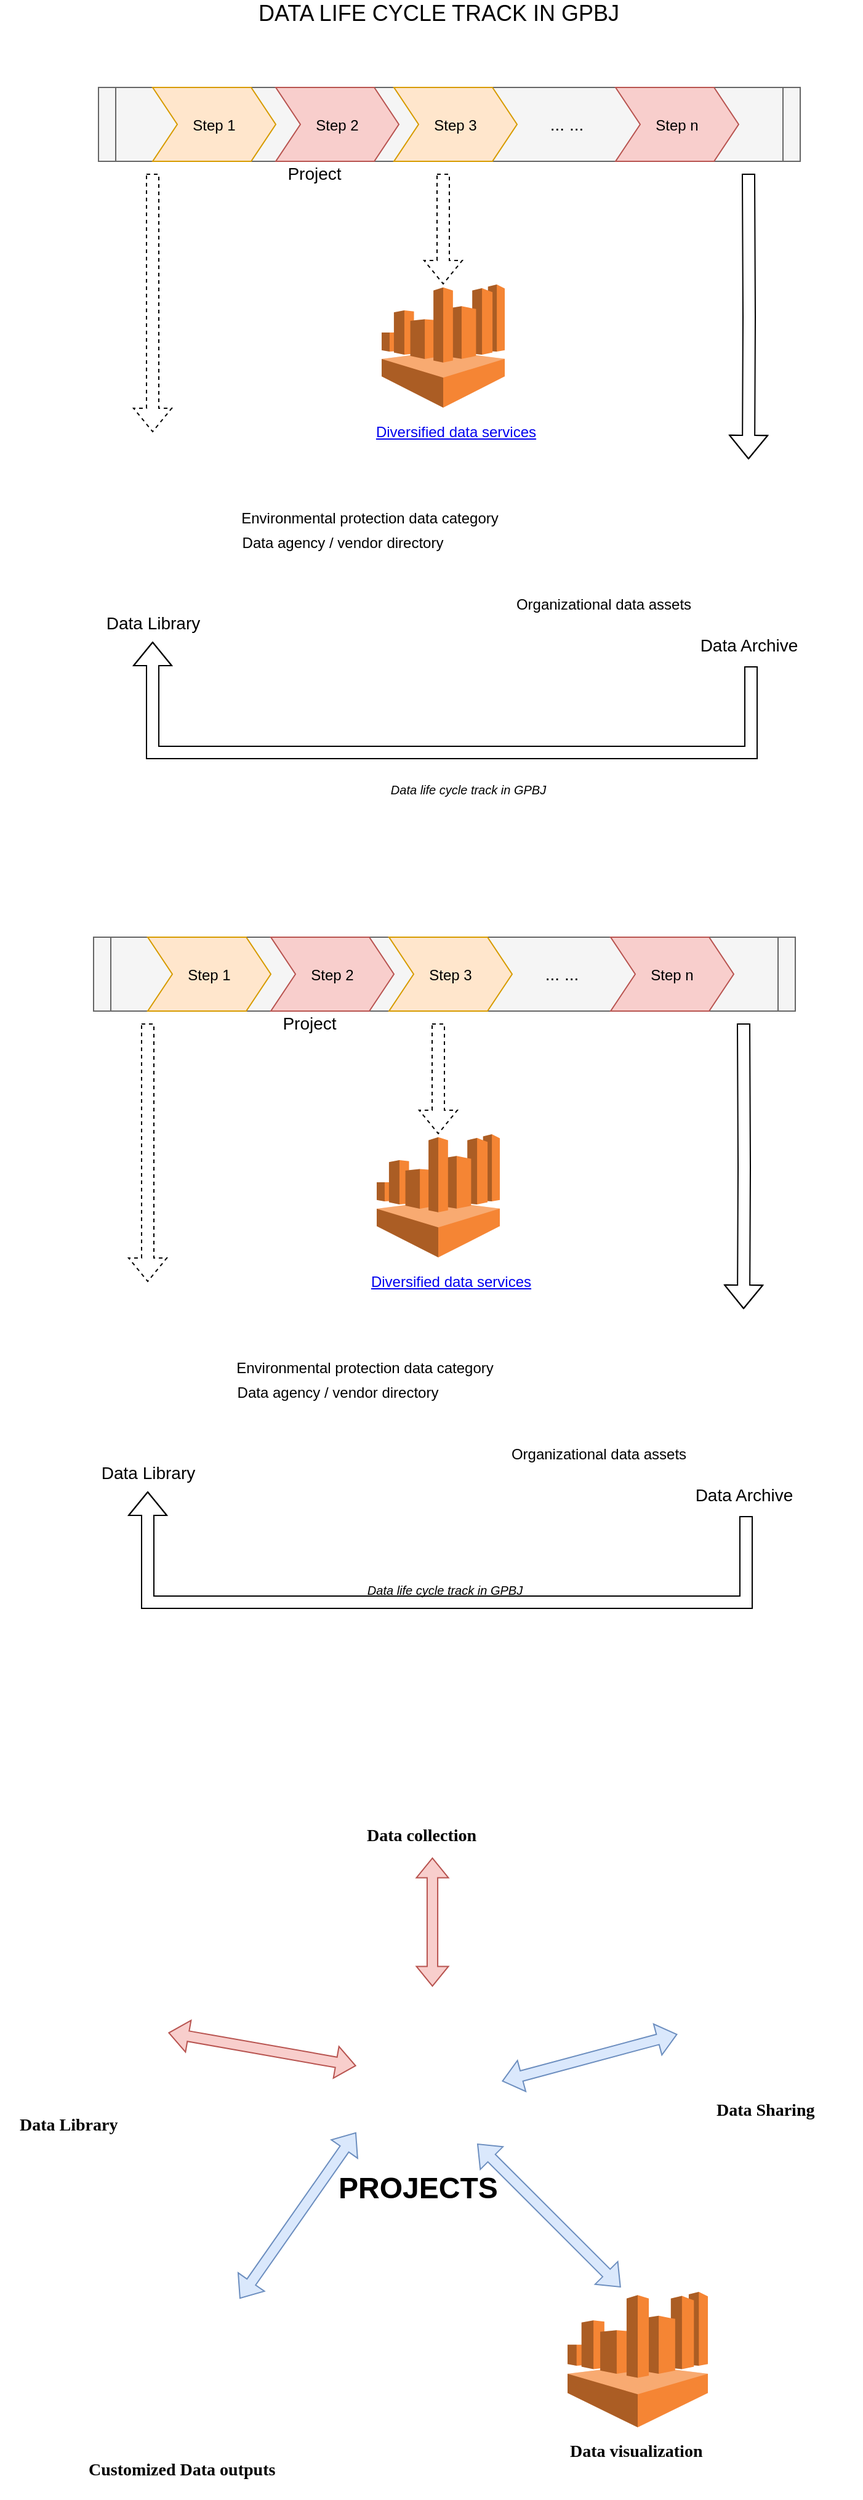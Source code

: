 <mxfile version="15.0.3" type="github">
  <diagram id="zkmIKnFzEqQbSLsd3OjC" name="Page-1">
    <mxGraphModel dx="1186" dy="707" grid="1" gridSize="10" guides="1" tooltips="1" connect="1" arrows="1" fold="1" page="1" pageScale="1" pageWidth="827" pageHeight="1169" math="0" shadow="0">
      <root>
        <mxCell id="0" />
        <mxCell id="1" parent="0" />
        <mxCell id="6U7_e6E1dN6NbGg3FLzw-45" value="&lt;font style=&quot;font-size: 18px&quot;&gt;DATA LIFE CYCLE TRACK IN GPBJ&lt;/font&gt;" style="text;html=1;align=center;verticalAlign=middle;resizable=0;points=[];autosize=1;strokeColor=none;" vertex="1" parent="1">
          <mxGeometry x="251" y="40" width="310" height="20" as="geometry" />
        </mxCell>
        <mxCell id="6U7_e6E1dN6NbGg3FLzw-52" value="" style="group" vertex="1" connectable="0" parent="1">
          <mxGeometry x="110" y="110" width="616" height="580" as="geometry" />
        </mxCell>
        <mxCell id="6U7_e6E1dN6NbGg3FLzw-50" value="&lt;font style=&quot;font-size: 10px&quot;&gt;&lt;i&gt;Data life cycle track in GPBJ&lt;/i&gt;&lt;/font&gt;" style="text;html=1;align=center;verticalAlign=middle;resizable=0;points=[];autosize=1;strokeColor=none;" vertex="1" parent="6U7_e6E1dN6NbGg3FLzw-52">
          <mxGeometry x="235" y="560" width="170" height="20" as="geometry" />
        </mxCell>
        <mxCell id="6U7_e6E1dN6NbGg3FLzw-2" value="&lt;font style=&quot;font-size: 14px&quot;&gt;Data Library&lt;/font&gt;" style="shape=image;html=1;verticalAlign=top;verticalLabelPosition=bottom;labelBackgroundColor=#ffffff;imageAspect=0;aspect=fixed;image=https://cdn2.iconfinder.com/data/icons/circle-icons-1/64/bookshelf-128.png" vertex="1" parent="6U7_e6E1dN6NbGg3FLzw-52">
          <mxGeometry y="292" width="128" height="128" as="geometry" />
        </mxCell>
        <mxCell id="6U7_e6E1dN6NbGg3FLzw-11" style="edgeStyle=orthogonalEdgeStyle;rounded=0;orthogonalLoop=1;jettySize=auto;html=1;shape=flexArrow;" edge="1" parent="6U7_e6E1dN6NbGg3FLzw-52">
          <mxGeometry y="-30" as="geometry">
            <mxPoint x="550" y="470" as="sourcePoint" />
            <mxPoint x="64" y="450" as="targetPoint" />
            <Array as="points">
              <mxPoint x="550" y="540" />
              <mxPoint x="64" y="540" />
            </Array>
          </mxGeometry>
        </mxCell>
        <mxCell id="6U7_e6E1dN6NbGg3FLzw-7" value="&lt;font style=&quot;font-size: 14px&quot;&gt;Data Archive&lt;/font&gt;" style="shape=image;html=1;verticalAlign=top;verticalLabelPosition=bottom;labelBackgroundColor=#ffffff;imageAspect=0;aspect=fixed;image=https://cdn3.iconfinder.com/data/icons/tiny-line/48/Line_ui_icons_Svg-13-128.png" vertex="1" parent="6U7_e6E1dN6NbGg3FLzw-52">
          <mxGeometry x="480" y="302" width="136" height="136" as="geometry" />
        </mxCell>
        <mxCell id="6U7_e6E1dN6NbGg3FLzw-15" value="Environmental protection data category" style="text;html=1;align=center;verticalAlign=middle;resizable=0;points=[];autosize=1;strokeColor=none;" vertex="1" parent="6U7_e6E1dN6NbGg3FLzw-52">
          <mxGeometry x="130" y="340" width="220" height="20" as="geometry" />
        </mxCell>
        <mxCell id="6U7_e6E1dN6NbGg3FLzw-16" value="Data agency / vendor directory" style="text;html=1;align=center;verticalAlign=middle;resizable=0;points=[];autosize=1;strokeColor=none;" vertex="1" parent="6U7_e6E1dN6NbGg3FLzw-52">
          <mxGeometry x="128" y="360" width="180" height="20" as="geometry" />
        </mxCell>
        <mxCell id="6U7_e6E1dN6NbGg3FLzw-19" value="Organizational&amp;nbsp;data assets" style="text;html=1;align=center;verticalAlign=middle;resizable=0;points=[];autosize=1;strokeColor=none;" vertex="1" parent="6U7_e6E1dN6NbGg3FLzw-52">
          <mxGeometry x="350" y="410" width="160" height="20" as="geometry" />
        </mxCell>
        <mxCell id="6U7_e6E1dN6NbGg3FLzw-24" value="" style="outlineConnect=0;dashed=0;verticalLabelPosition=bottom;verticalAlign=top;align=center;html=1;shape=mxgraph.aws3.athena;fillColor=#F58534;gradientColor=none;" vertex="1" parent="6U7_e6E1dN6NbGg3FLzw-52">
          <mxGeometry x="250" y="160" width="100" height="100" as="geometry" />
        </mxCell>
        <mxCell id="6U7_e6E1dN6NbGg3FLzw-35" value="" style="group" vertex="1" connectable="0" parent="6U7_e6E1dN6NbGg3FLzw-52">
          <mxGeometry x="20" width="570" height="90" as="geometry" />
        </mxCell>
        <mxCell id="6U7_e6E1dN6NbGg3FLzw-29" value="&lt;hr&gt;" style="shape=process;whiteSpace=wrap;html=1;backgroundOutline=1;size=0.024;fillColor=#f5f5f5;strokeColor=#666666;fontColor=#333333;" vertex="1" parent="6U7_e6E1dN6NbGg3FLzw-35">
          <mxGeometry width="570" height="60" as="geometry" />
        </mxCell>
        <mxCell id="6U7_e6E1dN6NbGg3FLzw-27" value="Step 2" style="shape=step;perimeter=stepPerimeter;fixedSize=1;points=[];fillColor=#f8cecc;strokeColor=#b85450;" vertex="1" parent="6U7_e6E1dN6NbGg3FLzw-35">
          <mxGeometry x="144" width="100" height="60" as="geometry" />
        </mxCell>
        <mxCell id="6U7_e6E1dN6NbGg3FLzw-28" value="Step 3" style="shape=step;perimeter=stepPerimeter;fixedSize=1;points=[];fillColor=#ffe6cc;strokeColor=#d79b00;" vertex="1" parent="6U7_e6E1dN6NbGg3FLzw-35">
          <mxGeometry x="240" width="100" height="60" as="geometry" />
        </mxCell>
        <mxCell id="6U7_e6E1dN6NbGg3FLzw-26" value="Step 1" style="shape=step;perimeter=stepPerimeter;fixedSize=1;points=[];fillColor=#ffe6cc;strokeColor=#d79b00;" vertex="1" parent="6U7_e6E1dN6NbGg3FLzw-35">
          <mxGeometry x="44" width="100" height="60" as="geometry" />
        </mxCell>
        <mxCell id="6U7_e6E1dN6NbGg3FLzw-32" value="Step n" style="shape=step;perimeter=stepPerimeter;fixedSize=1;points=[];fillColor=#f8cecc;strokeColor=#b85450;" vertex="1" parent="6U7_e6E1dN6NbGg3FLzw-35">
          <mxGeometry x="420" width="100" height="60" as="geometry" />
        </mxCell>
        <mxCell id="6U7_e6E1dN6NbGg3FLzw-34" value="&lt;span style=&quot;font-size: 14px&quot;&gt;... ...&lt;/span&gt;" style="text;html=1;align=center;verticalAlign=middle;resizable=0;points=[];autosize=1;strokeColor=none;" vertex="1" parent="6U7_e6E1dN6NbGg3FLzw-35">
          <mxGeometry x="360" y="20" width="40" height="20" as="geometry" />
        </mxCell>
        <mxCell id="6U7_e6E1dN6NbGg3FLzw-33" value="&lt;font style=&quot;font-size: 14px&quot;&gt;Project&lt;/font&gt;" style="text;html=1;align=center;verticalAlign=middle;resizable=0;points=[];autosize=1;strokeColor=none;" vertex="1" parent="6U7_e6E1dN6NbGg3FLzw-35">
          <mxGeometry x="145" y="60" width="60" height="20" as="geometry" />
        </mxCell>
        <mxCell id="6U7_e6E1dN6NbGg3FLzw-36" style="edgeStyle=orthogonalEdgeStyle;shape=flexArrow;rounded=0;orthogonalLoop=1;jettySize=auto;html=1;dashed=1;" edge="1" parent="6U7_e6E1dN6NbGg3FLzw-52">
          <mxGeometry y="-30" as="geometry">
            <mxPoint x="64" y="70" as="sourcePoint" />
            <mxPoint x="64" y="280" as="targetPoint" />
          </mxGeometry>
        </mxCell>
        <mxCell id="6U7_e6E1dN6NbGg3FLzw-37" style="edgeStyle=orthogonalEdgeStyle;shape=flexArrow;rounded=0;orthogonalLoop=1;jettySize=auto;html=1;dashed=1;" edge="1" parent="6U7_e6E1dN6NbGg3FLzw-52">
          <mxGeometry y="-30" as="geometry">
            <mxPoint x="300" y="160" as="targetPoint" />
            <mxPoint x="300" y="70" as="sourcePoint" />
          </mxGeometry>
        </mxCell>
        <mxCell id="6U7_e6E1dN6NbGg3FLzw-38" style="edgeStyle=orthogonalEdgeStyle;shape=flexArrow;rounded=0;orthogonalLoop=1;jettySize=auto;html=1;entryX=0.5;entryY=0;entryDx=0;entryDy=0;" edge="1" parent="6U7_e6E1dN6NbGg3FLzw-52" target="6U7_e6E1dN6NbGg3FLzw-7">
          <mxGeometry y="-30" as="geometry">
            <mxPoint x="548" y="70" as="sourcePoint" />
            <mxPoint x="548" y="280" as="targetPoint" />
            <Array as="points" />
          </mxGeometry>
        </mxCell>
        <mxCell id="6U7_e6E1dN6NbGg3FLzw-42" value="&lt;a href=&quot;https://docs.google.com/presentation/d/1YoFQUNnY-ttapzGn_OSeDuXybQVhfdfpJ-wl9cuHFGc/edit?usp=sharing&quot;&gt;Diversified data services&lt;/a&gt;" style="text;html=1;align=center;verticalAlign=middle;resizable=0;points=[];autosize=1;strokeColor=none;" vertex="1" parent="6U7_e6E1dN6NbGg3FLzw-52">
          <mxGeometry x="235" y="270" width="150" height="20" as="geometry" />
        </mxCell>
        <mxCell id="6U7_e6E1dN6NbGg3FLzw-55" value="&lt;font style=&quot;font-size: 10px&quot;&gt;&lt;i&gt;Data life cycle track in GPBJ&lt;/i&gt;&lt;/font&gt;" style="text;html=1;align=center;verticalAlign=middle;resizable=0;points=[];autosize=1;strokeColor=none;" vertex="1" parent="1">
          <mxGeometry x="326" y="1320" width="170" height="20" as="geometry" />
        </mxCell>
        <mxCell id="6U7_e6E1dN6NbGg3FLzw-56" value="&lt;font style=&quot;font-size: 14px&quot;&gt;Data Library&lt;/font&gt;" style="shape=image;html=1;verticalAlign=top;verticalLabelPosition=bottom;labelBackgroundColor=#ffffff;imageAspect=0;aspect=fixed;image=https://cdn2.iconfinder.com/data/icons/circle-icons-1/64/bookshelf-128.png" vertex="1" parent="1">
          <mxGeometry x="106" y="1092" width="128" height="128" as="geometry" />
        </mxCell>
        <mxCell id="6U7_e6E1dN6NbGg3FLzw-57" style="edgeStyle=orthogonalEdgeStyle;rounded=0;orthogonalLoop=1;jettySize=auto;html=1;shape=flexArrow;" edge="1" parent="1">
          <mxGeometry x="106" y="770" as="geometry">
            <mxPoint x="656" y="1270" as="sourcePoint" />
            <mxPoint x="170" y="1250" as="targetPoint" />
            <Array as="points">
              <mxPoint x="656" y="1340" />
              <mxPoint x="170" y="1340" />
            </Array>
          </mxGeometry>
        </mxCell>
        <mxCell id="6U7_e6E1dN6NbGg3FLzw-58" value="&lt;font style=&quot;font-size: 14px&quot;&gt;Data Archive&lt;/font&gt;" style="shape=image;html=1;verticalAlign=top;verticalLabelPosition=bottom;labelBackgroundColor=#ffffff;imageAspect=0;aspect=fixed;image=https://cdn3.iconfinder.com/data/icons/tiny-line/48/Line_ui_icons_Svg-13-128.png" vertex="1" parent="1">
          <mxGeometry x="586" y="1102" width="136" height="136" as="geometry" />
        </mxCell>
        <mxCell id="6U7_e6E1dN6NbGg3FLzw-59" value="Environmental protection data category" style="text;html=1;align=center;verticalAlign=middle;resizable=0;points=[];autosize=1;strokeColor=none;" vertex="1" parent="1">
          <mxGeometry x="236" y="1140" width="220" height="20" as="geometry" />
        </mxCell>
        <mxCell id="6U7_e6E1dN6NbGg3FLzw-60" value="Data agency / vendor directory" style="text;html=1;align=center;verticalAlign=middle;resizable=0;points=[];autosize=1;strokeColor=none;" vertex="1" parent="1">
          <mxGeometry x="234" y="1160" width="180" height="20" as="geometry" />
        </mxCell>
        <mxCell id="6U7_e6E1dN6NbGg3FLzw-61" value="Organizational&amp;nbsp;data assets" style="text;html=1;align=center;verticalAlign=middle;resizable=0;points=[];autosize=1;strokeColor=none;" vertex="1" parent="1">
          <mxGeometry x="456" y="1210" width="160" height="20" as="geometry" />
        </mxCell>
        <mxCell id="6U7_e6E1dN6NbGg3FLzw-62" value="" style="outlineConnect=0;dashed=0;verticalLabelPosition=bottom;verticalAlign=top;align=center;html=1;shape=mxgraph.aws3.athena;fillColor=#F58534;gradientColor=none;" vertex="1" parent="1">
          <mxGeometry x="356" y="960" width="100" height="100" as="geometry" />
        </mxCell>
        <mxCell id="6U7_e6E1dN6NbGg3FLzw-63" value="" style="group" vertex="1" connectable="0" parent="1">
          <mxGeometry x="126" y="800" width="570" height="90" as="geometry" />
        </mxCell>
        <mxCell id="6U7_e6E1dN6NbGg3FLzw-64" value="&lt;hr&gt;" style="shape=process;whiteSpace=wrap;html=1;backgroundOutline=1;size=0.024;fillColor=#f5f5f5;strokeColor=#666666;fontColor=#333333;" vertex="1" parent="6U7_e6E1dN6NbGg3FLzw-63">
          <mxGeometry width="570" height="60" as="geometry" />
        </mxCell>
        <mxCell id="6U7_e6E1dN6NbGg3FLzw-65" value="Step 2" style="shape=step;perimeter=stepPerimeter;fixedSize=1;points=[];fillColor=#f8cecc;strokeColor=#b85450;" vertex="1" parent="6U7_e6E1dN6NbGg3FLzw-63">
          <mxGeometry x="144" width="100" height="60" as="geometry" />
        </mxCell>
        <mxCell id="6U7_e6E1dN6NbGg3FLzw-66" value="Step 3" style="shape=step;perimeter=stepPerimeter;fixedSize=1;points=[];fillColor=#ffe6cc;strokeColor=#d79b00;" vertex="1" parent="6U7_e6E1dN6NbGg3FLzw-63">
          <mxGeometry x="240" width="100" height="60" as="geometry" />
        </mxCell>
        <mxCell id="6U7_e6E1dN6NbGg3FLzw-67" value="Step 1" style="shape=step;perimeter=stepPerimeter;fixedSize=1;points=[];fillColor=#ffe6cc;strokeColor=#d79b00;" vertex="1" parent="6U7_e6E1dN6NbGg3FLzw-63">
          <mxGeometry x="44" width="100" height="60" as="geometry" />
        </mxCell>
        <mxCell id="6U7_e6E1dN6NbGg3FLzw-68" value="Step n" style="shape=step;perimeter=stepPerimeter;fixedSize=1;points=[];fillColor=#f8cecc;strokeColor=#b85450;" vertex="1" parent="6U7_e6E1dN6NbGg3FLzw-63">
          <mxGeometry x="420" width="100" height="60" as="geometry" />
        </mxCell>
        <mxCell id="6U7_e6E1dN6NbGg3FLzw-69" value="&lt;span style=&quot;font-size: 14px&quot;&gt;... ...&lt;/span&gt;" style="text;html=1;align=center;verticalAlign=middle;resizable=0;points=[];autosize=1;strokeColor=none;" vertex="1" parent="6U7_e6E1dN6NbGg3FLzw-63">
          <mxGeometry x="360" y="20" width="40" height="20" as="geometry" />
        </mxCell>
        <mxCell id="6U7_e6E1dN6NbGg3FLzw-70" value="&lt;font style=&quot;font-size: 14px&quot;&gt;Project&lt;/font&gt;" style="text;html=1;align=center;verticalAlign=middle;resizable=0;points=[];autosize=1;strokeColor=none;" vertex="1" parent="6U7_e6E1dN6NbGg3FLzw-63">
          <mxGeometry x="145" y="60" width="60" height="20" as="geometry" />
        </mxCell>
        <mxCell id="6U7_e6E1dN6NbGg3FLzw-71" style="edgeStyle=orthogonalEdgeStyle;shape=flexArrow;rounded=0;orthogonalLoop=1;jettySize=auto;html=1;dashed=1;" edge="1" parent="1">
          <mxGeometry x="106" y="770" as="geometry">
            <mxPoint x="170" y="870" as="sourcePoint" />
            <mxPoint x="170" y="1080" as="targetPoint" />
          </mxGeometry>
        </mxCell>
        <mxCell id="6U7_e6E1dN6NbGg3FLzw-72" style="edgeStyle=orthogonalEdgeStyle;shape=flexArrow;rounded=0;orthogonalLoop=1;jettySize=auto;html=1;dashed=1;" edge="1" parent="1">
          <mxGeometry x="106" y="770" as="geometry">
            <mxPoint x="406" y="960" as="targetPoint" />
            <mxPoint x="406" y="870" as="sourcePoint" />
          </mxGeometry>
        </mxCell>
        <mxCell id="6U7_e6E1dN6NbGg3FLzw-73" style="edgeStyle=orthogonalEdgeStyle;shape=flexArrow;rounded=0;orthogonalLoop=1;jettySize=auto;html=1;entryX=0.5;entryY=0;entryDx=0;entryDy=0;" edge="1" parent="1" target="6U7_e6E1dN6NbGg3FLzw-58">
          <mxGeometry x="106" y="770" as="geometry">
            <mxPoint x="654" y="870" as="sourcePoint" />
            <mxPoint x="654" y="1080" as="targetPoint" />
            <Array as="points" />
          </mxGeometry>
        </mxCell>
        <mxCell id="6U7_e6E1dN6NbGg3FLzw-74" value="&lt;a href=&quot;https://docs.google.com/presentation/d/1YoFQUNnY-ttapzGn_OSeDuXybQVhfdfpJ-wl9cuHFGc/edit?usp=sharing&quot;&gt;Diversified data services&lt;/a&gt;" style="text;html=1;align=center;verticalAlign=middle;resizable=0;points=[];autosize=1;strokeColor=none;" vertex="1" parent="1">
          <mxGeometry x="341" y="1070" width="150" height="20" as="geometry" />
        </mxCell>
        <mxCell id="6U7_e6E1dN6NbGg3FLzw-119" value="" style="group" vertex="1" connectable="0" parent="1">
          <mxGeometry x="50" y="1390" width="700" height="670" as="geometry" />
        </mxCell>
        <mxCell id="6U7_e6E1dN6NbGg3FLzw-75" value="&lt;font style=&quot;font-size: 14px&quot;&gt;&lt;br&gt;&lt;/font&gt;" style="shape=image;html=1;verticalAlign=top;verticalLabelPosition=bottom;labelBackgroundColor=#ffffff;imageAspect=0;aspect=fixed;image=https://cdn2.iconfinder.com/data/icons/circle-icons-1/64/bookshelf-128.png" vertex="1" parent="6U7_e6E1dN6NbGg3FLzw-119">
          <mxGeometry y="229" width="128" height="128" as="geometry" />
        </mxCell>
        <mxCell id="6U7_e6E1dN6NbGg3FLzw-76" value="&lt;font face=&quot;Comic Sans MS&quot; style=&quot;font-size: 14px&quot;&gt;&lt;b&gt;Data Library&lt;/b&gt;&lt;br&gt;&lt;div&gt;&lt;br&gt;&lt;/div&gt;&lt;/font&gt;" style="text;html=1;align=left;verticalAlign=middle;resizable=0;points=[];autosize=1;strokeColor=none;" vertex="1" parent="6U7_e6E1dN6NbGg3FLzw-119">
          <mxGeometry x="14" y="368" width="100" height="30" as="geometry" />
        </mxCell>
        <mxCell id="6U7_e6E1dN6NbGg3FLzw-79" value="" style="shape=image;html=1;verticalAlign=top;verticalLabelPosition=bottom;labelBackgroundColor=#ffffff;imageAspect=0;aspect=fixed;image=https://cdn3.iconfinder.com/data/icons/tiny-line/48/Line_ui_icons_Svg-13-128.png" vertex="1" parent="6U7_e6E1dN6NbGg3FLzw-119">
          <mxGeometry x="280" width="136" height="136" as="geometry" />
        </mxCell>
        <mxCell id="6U7_e6E1dN6NbGg3FLzw-80" value="" style="outlineConnect=0;dashed=0;verticalLabelPosition=bottom;verticalAlign=top;align=center;html=1;shape=mxgraph.aws3.athena;fillColor=#F58534;gradientColor=none;" vertex="1" parent="6U7_e6E1dN6NbGg3FLzw-119">
          <mxGeometry x="461" y="510" width="114" height="110" as="geometry" />
        </mxCell>
        <mxCell id="6U7_e6E1dN6NbGg3FLzw-81" value="&lt;font face=&quot;Comic Sans MS&quot;&gt;&lt;span style=&quot;font-size: 14px&quot;&gt;&lt;b&gt;Data visualization&lt;/b&gt;&lt;/span&gt;&lt;/font&gt;" style="text;html=1;align=left;verticalAlign=middle;resizable=0;points=[];autosize=1;strokeColor=none;" vertex="1" parent="6U7_e6E1dN6NbGg3FLzw-119">
          <mxGeometry x="461" y="630" width="130" height="20" as="geometry" />
        </mxCell>
        <mxCell id="6U7_e6E1dN6NbGg3FLzw-82" value="&lt;font face=&quot;Comic Sans MS&quot;&gt;&lt;span style=&quot;font-size: 14px&quot;&gt;&lt;b&gt;Data collection&lt;/b&gt;&lt;/span&gt;&lt;/font&gt;" style="text;html=1;align=left;verticalAlign=middle;resizable=0;points=[];autosize=1;strokeColor=none;" vertex="1" parent="6U7_e6E1dN6NbGg3FLzw-119">
          <mxGeometry x="296" y="130" width="120" height="20" as="geometry" />
        </mxCell>
        <mxCell id="6U7_e6E1dN6NbGg3FLzw-83" value="&lt;b style=&quot;font-weight: normal&quot; id=&quot;docs-internal-guid-97d29781-7fff-4beb-a0e9-3e6312c140cb&quot;&gt;&lt;span style=&quot;background-color: transparent ; font-weight: 700 ; font-style: normal ; font-variant: normal ; text-decoration: none ; vertical-align: baseline&quot;&gt;&lt;font style=&quot;font-size: 14px&quot; face=&quot;Comic Sans MS&quot;&gt;Customized Data outputs&lt;br&gt;&lt;/font&gt;&lt;br&gt;&lt;/span&gt;&lt;/b&gt;" style="text;whiteSpace=wrap;html=1;" vertex="1" parent="6U7_e6E1dN6NbGg3FLzw-119">
          <mxGeometry x="70" y="640" width="180" height="30" as="geometry" />
        </mxCell>
        <mxCell id="6U7_e6E1dN6NbGg3FLzw-84" value="" style="shape=image;html=1;verticalAlign=top;verticalLabelPosition=bottom;labelBackgroundColor=#ffffff;imageAspect=0;aspect=fixed;image=https://cdn1.iconfinder.com/data/icons/software-engineering-and-video-gaming/512/486_Data_extraction_head_knowledge_sharing_Data_Science_Fabrication_Lab-128.png" vertex="1" parent="6U7_e6E1dN6NbGg3FLzw-119">
          <mxGeometry x="90" y="500" width="140" height="140" as="geometry" />
        </mxCell>
        <mxCell id="6U7_e6E1dN6NbGg3FLzw-86" value="" style="shape=image;html=1;verticalAlign=top;verticalLabelPosition=bottom;labelBackgroundColor=#ffffff;imageAspect=0;aspect=fixed;image=https://cdn3.iconfinder.com/data/icons/fintech-icon/128/11_Data_Visualization-128.png" vertex="1" parent="6U7_e6E1dN6NbGg3FLzw-119">
          <mxGeometry x="560" y="229" width="140" height="140" as="geometry" />
        </mxCell>
        <mxCell id="6U7_e6E1dN6NbGg3FLzw-87" value="&lt;font face=&quot;Comic Sans MS&quot;&gt;&lt;span style=&quot;font-size: 14px&quot;&gt;&lt;b&gt;Data Sharing&lt;/b&gt;&lt;/span&gt;&lt;/font&gt;" style="text;html=1;align=left;verticalAlign=middle;resizable=0;points=[];autosize=1;strokeColor=none;" vertex="1" parent="6U7_e6E1dN6NbGg3FLzw-119">
          <mxGeometry x="580" y="353" width="100" height="20" as="geometry" />
        </mxCell>
        <mxCell id="6U7_e6E1dN6NbGg3FLzw-89" value="" style="shape=image;html=1;verticalAlign=top;verticalLabelPosition=bottom;labelBackgroundColor=#ffffff;imageAspect=0;aspect=fixed;image=https://cdn1.iconfinder.com/data/icons/ecommerce-and-business-icon-set/128/project-plan.png" vertex="1" parent="6U7_e6E1dN6NbGg3FLzw-119">
          <mxGeometry x="290" y="270" width="130" height="130" as="geometry" />
        </mxCell>
        <mxCell id="6U7_e6E1dN6NbGg3FLzw-111" value="&lt;meta charset=&quot;utf-8&quot;&gt;&lt;b style=&quot;color: rgb(0, 0, 0); font-family: helvetica; font-size: 24px; font-style: normal; letter-spacing: normal; text-align: center; text-indent: 0px; text-transform: none; word-spacing: 0px; background-color: rgb(255, 255, 255);&quot;&gt;PROJECTS&lt;/b&gt;" style="text;whiteSpace=wrap;html=1;" vertex="1" parent="6U7_e6E1dN6NbGg3FLzw-119">
          <mxGeometry x="273" y="405" width="150" height="30" as="geometry" />
        </mxCell>
        <mxCell id="6U7_e6E1dN6NbGg3FLzw-114" value="" style="html=1;shadow=0;dashed=0;align=center;verticalAlign=middle;shape=mxgraph.arrows2.twoWayArrow;dy=0.67;dx=16;rotation=90;fillColor=#f8cecc;strokeColor=#b85450;" vertex="1" parent="6U7_e6E1dN6NbGg3FLzw-119">
          <mxGeometry x="299.25" y="196.75" width="104" height="26" as="geometry" />
        </mxCell>
        <mxCell id="6U7_e6E1dN6NbGg3FLzw-115" value="" style="html=1;shadow=0;dashed=0;align=center;verticalAlign=middle;shape=mxgraph.arrows2.twoWayArrow;dy=0.67;dx=16;rotation=-195;fillColor=#dae8fc;strokeColor=#6c8ebf;" vertex="1" parent="6U7_e6E1dN6NbGg3FLzw-119">
          <mxGeometry x="405.73" y="306.87" width="146.5" height="26" as="geometry" />
        </mxCell>
        <mxCell id="6U7_e6E1dN6NbGg3FLzw-116" value="" style="html=1;shadow=0;dashed=0;align=center;verticalAlign=middle;shape=mxgraph.arrows2.twoWayArrow;dy=0.67;dx=16;rotation=10;fillColor=#f8cecc;strokeColor=#b85450;" vertex="1" parent="6U7_e6E1dN6NbGg3FLzw-119">
          <mxGeometry x="136" y="300" width="154" height="26" as="geometry" />
        </mxCell>
        <mxCell id="6U7_e6E1dN6NbGg3FLzw-117" value="" style="html=1;shadow=0;dashed=0;align=center;verticalAlign=middle;shape=mxgraph.arrows2.twoWayArrow;dy=0.67;dx=16;rotation=-135;fillColor=#dae8fc;strokeColor=#6c8ebf;" vertex="1" parent="6U7_e6E1dN6NbGg3FLzw-119">
          <mxGeometry x="364" y="435" width="163.91" height="26" as="geometry" />
        </mxCell>
        <mxCell id="6U7_e6E1dN6NbGg3FLzw-118" value="" style="html=1;shadow=0;dashed=0;align=center;verticalAlign=middle;shape=mxgraph.arrows2.twoWayArrow;dy=0.67;dx=16;rotation=-55;fillColor=#dae8fc;strokeColor=#6c8ebf;" vertex="1" parent="6U7_e6E1dN6NbGg3FLzw-119">
          <mxGeometry x="160.0" y="435" width="163.91" height="26" as="geometry" />
        </mxCell>
      </root>
    </mxGraphModel>
  </diagram>
</mxfile>
